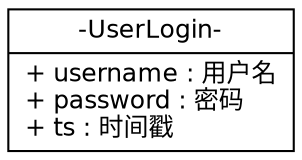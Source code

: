 digraph G {
  fontname = "Bitstream Vera Sans"
  fontsize = 10

  node [
    fontname = "Bitstream Vera Sans"
    fontsize = 12
    shape = "record"
  ]

  edge [
    fontname = "Bitstream Vera Sans"
    fontsize = 8
  ]
  
  // 定义类
  UserLogin [label = "{ -UserLogin- |+ username :  用户名\l+ password :  密码\l+ ts :  时间戳\l }"]
  

  edge [arrowhead = "vee", style = "dashed"]
  

}
